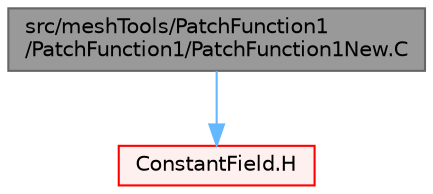 digraph "src/meshTools/PatchFunction1/PatchFunction1/PatchFunction1New.C"
{
 // LATEX_PDF_SIZE
  bgcolor="transparent";
  edge [fontname=Helvetica,fontsize=10,labelfontname=Helvetica,labelfontsize=10];
  node [fontname=Helvetica,fontsize=10,shape=box,height=0.2,width=0.4];
  Node1 [id="Node000001",label="src/meshTools/PatchFunction1\l/PatchFunction1/PatchFunction1New.C",height=0.2,width=0.4,color="gray40", fillcolor="grey60", style="filled", fontcolor="black",tooltip=" "];
  Node1 -> Node2 [id="edge1_Node000001_Node000002",color="steelblue1",style="solid",tooltip=" "];
  Node2 [id="Node000002",label="ConstantField.H",height=0.2,width=0.4,color="red", fillcolor="#FFF0F0", style="filled",URL="$ConstantField_8H.html",tooltip=" "];
}
